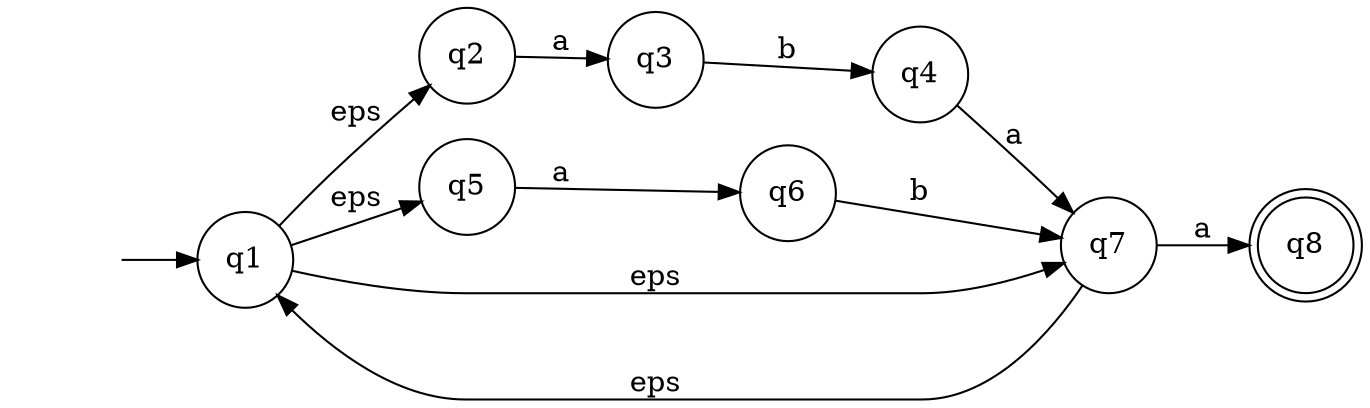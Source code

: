 digraph G3_11 {
    # НКА (ab+aba)*a с eps-переходами
    rankdir = "LR";
    node [shape = "none"]; "";
    node [shape = "doublecircle"]; q8;
    node [shape = "circle"];
    "" -> q1;
    q1 -> q2 [label = "eps"];
    q1 -> q5 [label = "eps"];
    q1 -> q7 [label = "eps"];
    q2 -> q3 [label = "a"];
    q3 -> q4 [label = "b"];
    q4 -> q7 [label = "a"];
    q5 -> q6 [label = "a"];
    q6 -> q7 [label = "b"];
    q7 -> q1 [label = "eps"];
    q7 -> q8 [label = "a"];

}